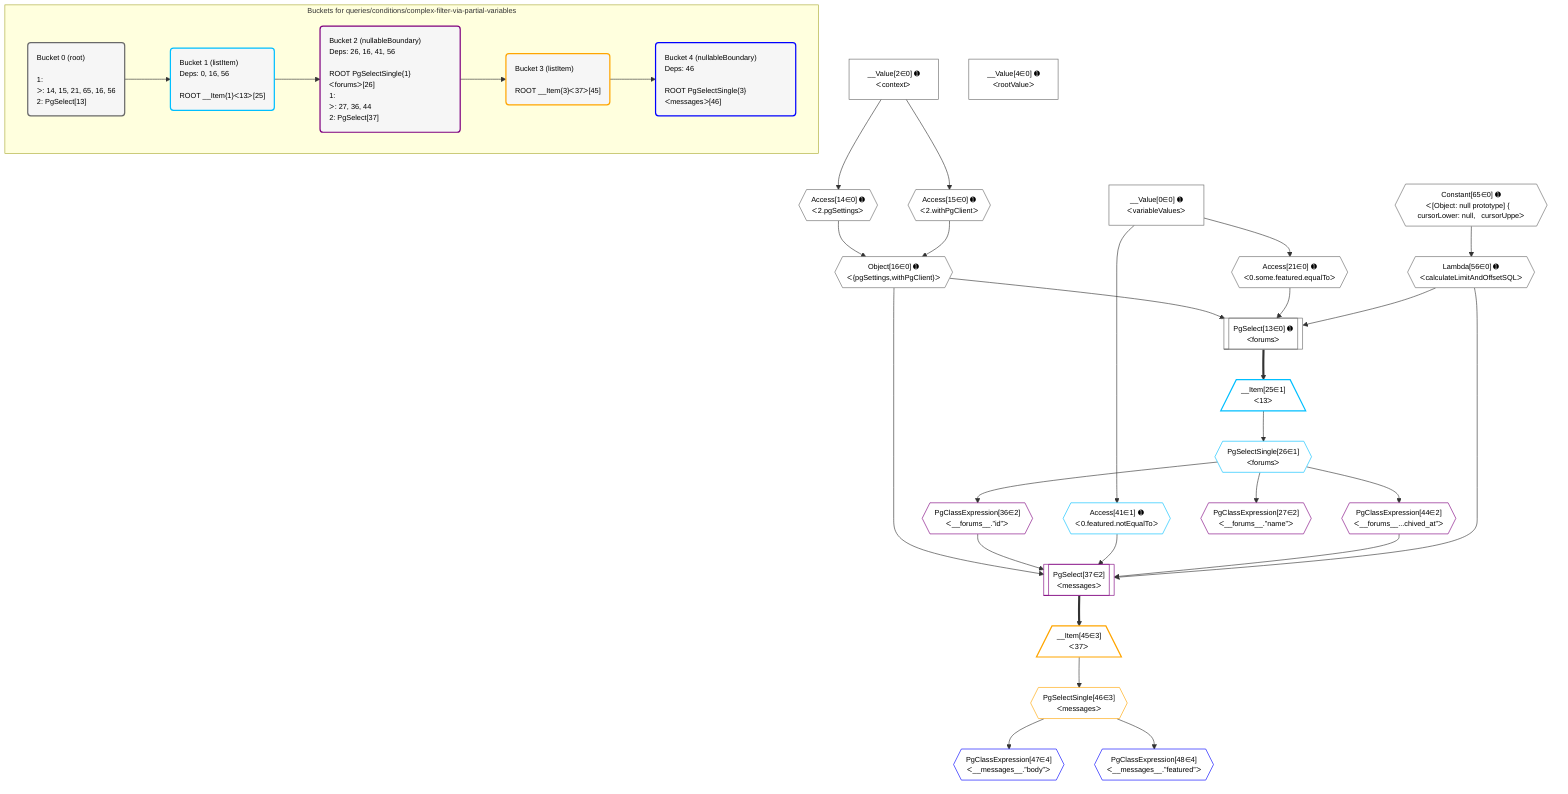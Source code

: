 %%{init: {'themeVariables': { 'fontSize': '12px'}}}%%
graph TD
    classDef path fill:#eee,stroke:#000,color:#000
    classDef plan fill:#fff,stroke-width:1px,color:#000
    classDef itemplan fill:#fff,stroke-width:2px,color:#000
    classDef unbatchedplan fill:#dff,stroke-width:1px,color:#000
    classDef sideeffectplan fill:#fcc,stroke-width:2px,color:#000
    classDef bucket fill:#f6f6f6,color:#000,stroke-width:2px,text-align:left


    %% plan dependencies
    PgSelect13[["PgSelect[13∈0] ➊<br />ᐸforumsᐳ"]]:::plan
    Object16{{"Object[16∈0] ➊<br />ᐸ{pgSettings,withPgClient}ᐳ"}}:::plan
    Access21{{"Access[21∈0] ➊<br />ᐸ0.some.featured.equalToᐳ"}}:::plan
    Lambda56{{"Lambda[56∈0] ➊<br />ᐸcalculateLimitAndOffsetSQLᐳ"}}:::plan
    Object16 & Access21 & Lambda56 --> PgSelect13
    Access14{{"Access[14∈0] ➊<br />ᐸ2.pgSettingsᐳ"}}:::plan
    Access15{{"Access[15∈0] ➊<br />ᐸ2.withPgClientᐳ"}}:::plan
    Access14 & Access15 --> Object16
    __Value2["__Value[2∈0] ➊<br />ᐸcontextᐳ"]:::plan
    __Value2 --> Access14
    __Value2 --> Access15
    __Value0["__Value[0∈0] ➊<br />ᐸvariableValuesᐳ"]:::plan
    __Value0 --> Access21
    Constant65{{"Constant[65∈0] ➊<br />ᐸ[Object: null prototype] {   cursorLower: null,   cursorUppeᐳ"}}:::plan
    Constant65 --> Lambda56
    __Value4["__Value[4∈0] ➊<br />ᐸrootValueᐳ"]:::plan
    __Item25[/"__Item[25∈1]<br />ᐸ13ᐳ"\]:::itemplan
    PgSelect13 ==> __Item25
    PgSelectSingle26{{"PgSelectSingle[26∈1]<br />ᐸforumsᐳ"}}:::plan
    __Item25 --> PgSelectSingle26
    Access41{{"Access[41∈1] ➊<br />ᐸ0.featured.notEqualToᐳ"}}:::plan
    __Value0 --> Access41
    PgSelect37[["PgSelect[37∈2]<br />ᐸmessagesᐳ"]]:::plan
    PgClassExpression36{{"PgClassExpression[36∈2]<br />ᐸ__forums__.”id”ᐳ"}}:::plan
    PgClassExpression44{{"PgClassExpression[44∈2]<br />ᐸ__forums__...chived_at”ᐳ"}}:::plan
    Object16 & PgClassExpression36 & Access41 & PgClassExpression44 & Lambda56 --> PgSelect37
    PgClassExpression27{{"PgClassExpression[27∈2]<br />ᐸ__forums__.”name”ᐳ"}}:::plan
    PgSelectSingle26 --> PgClassExpression27
    PgSelectSingle26 --> PgClassExpression36
    PgSelectSingle26 --> PgClassExpression44
    __Item45[/"__Item[45∈3]<br />ᐸ37ᐳ"\]:::itemplan
    PgSelect37 ==> __Item45
    PgSelectSingle46{{"PgSelectSingle[46∈3]<br />ᐸmessagesᐳ"}}:::plan
    __Item45 --> PgSelectSingle46
    PgClassExpression47{{"PgClassExpression[47∈4]<br />ᐸ__messages__.”body”ᐳ"}}:::plan
    PgSelectSingle46 --> PgClassExpression47
    PgClassExpression48{{"PgClassExpression[48∈4]<br />ᐸ__messages__.”featured”ᐳ"}}:::plan
    PgSelectSingle46 --> PgClassExpression48

    %% define steps

    subgraph "Buckets for queries/conditions/complex-filter-via-partial-variables"
    Bucket0("Bucket 0 (root)<br /><br />1: <br />ᐳ: 14, 15, 21, 65, 16, 56<br />2: PgSelect[13]"):::bucket
    classDef bucket0 stroke:#696969
    class Bucket0,__Value0,__Value2,__Value4,PgSelect13,Access14,Access15,Object16,Access21,Lambda56,Constant65 bucket0
    Bucket1("Bucket 1 (listItem)<br />Deps: 0, 16, 56<br /><br />ROOT __Item{1}ᐸ13ᐳ[25]"):::bucket
    classDef bucket1 stroke:#00bfff
    class Bucket1,__Item25,PgSelectSingle26,Access41 bucket1
    Bucket2("Bucket 2 (nullableBoundary)<br />Deps: 26, 16, 41, 56<br /><br />ROOT PgSelectSingle{1}ᐸforumsᐳ[26]<br />1: <br />ᐳ: 27, 36, 44<br />2: PgSelect[37]"):::bucket
    classDef bucket2 stroke:#7f007f
    class Bucket2,PgClassExpression27,PgClassExpression36,PgSelect37,PgClassExpression44 bucket2
    Bucket3("Bucket 3 (listItem)<br /><br />ROOT __Item{3}ᐸ37ᐳ[45]"):::bucket
    classDef bucket3 stroke:#ffa500
    class Bucket3,__Item45,PgSelectSingle46 bucket3
    Bucket4("Bucket 4 (nullableBoundary)<br />Deps: 46<br /><br />ROOT PgSelectSingle{3}ᐸmessagesᐳ[46]"):::bucket
    classDef bucket4 stroke:#0000ff
    class Bucket4,PgClassExpression47,PgClassExpression48 bucket4
    Bucket0 --> Bucket1
    Bucket1 --> Bucket2
    Bucket2 --> Bucket3
    Bucket3 --> Bucket4
    end